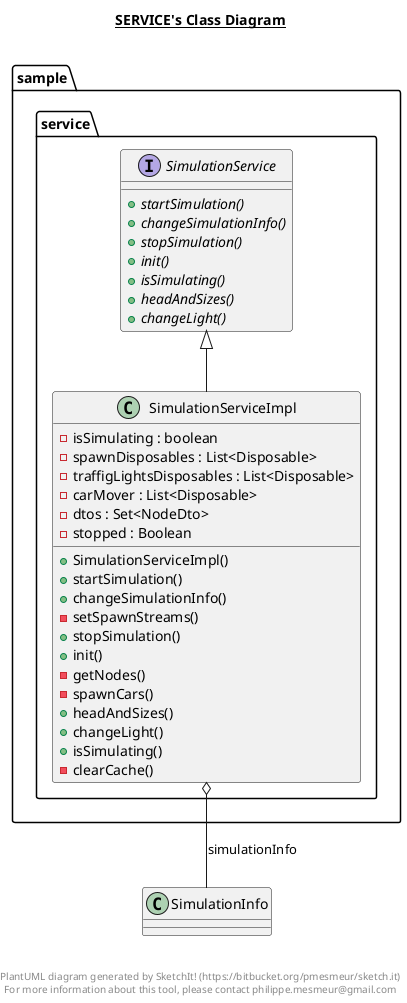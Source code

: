 @startuml

title __SERVICE's Class Diagram__\n

  package sample {
    package sample.service {
      interface SimulationService {
          {abstract} + startSimulation()
          {abstract} + changeSimulationInfo()
          {abstract} + stopSimulation()
          {abstract} + init()
          {abstract} + isSimulating()
          {abstract} + headAndSizes()
          {abstract} + changeLight()
      }
    }
  }
  

  package sample {
    package sample.service {
      class SimulationServiceImpl {
          - isSimulating : boolean
          - spawnDisposables : List<Disposable>
          - traffigLightsDisposables : List<Disposable>
          - carMover : List<Disposable>
          - dtos : Set<NodeDto>
          - stopped : Boolean
          + SimulationServiceImpl()
          + startSimulation()
          + changeSimulationInfo()
          - setSpawnStreams()
          + stopSimulation()
          + init()
          - getNodes()
          - spawnCars()
          + headAndSizes()
          + changeLight()
          + isSimulating()
          - clearCache()
      }
    }
  }
  

  SimulationServiceImpl -up-|> SimulationService
  SimulationServiceImpl o-- SimulationInfo : simulationInfo


right footer


PlantUML diagram generated by SketchIt! (https://bitbucket.org/pmesmeur/sketch.it)
For more information about this tool, please contact philippe.mesmeur@gmail.com
endfooter

@enduml
